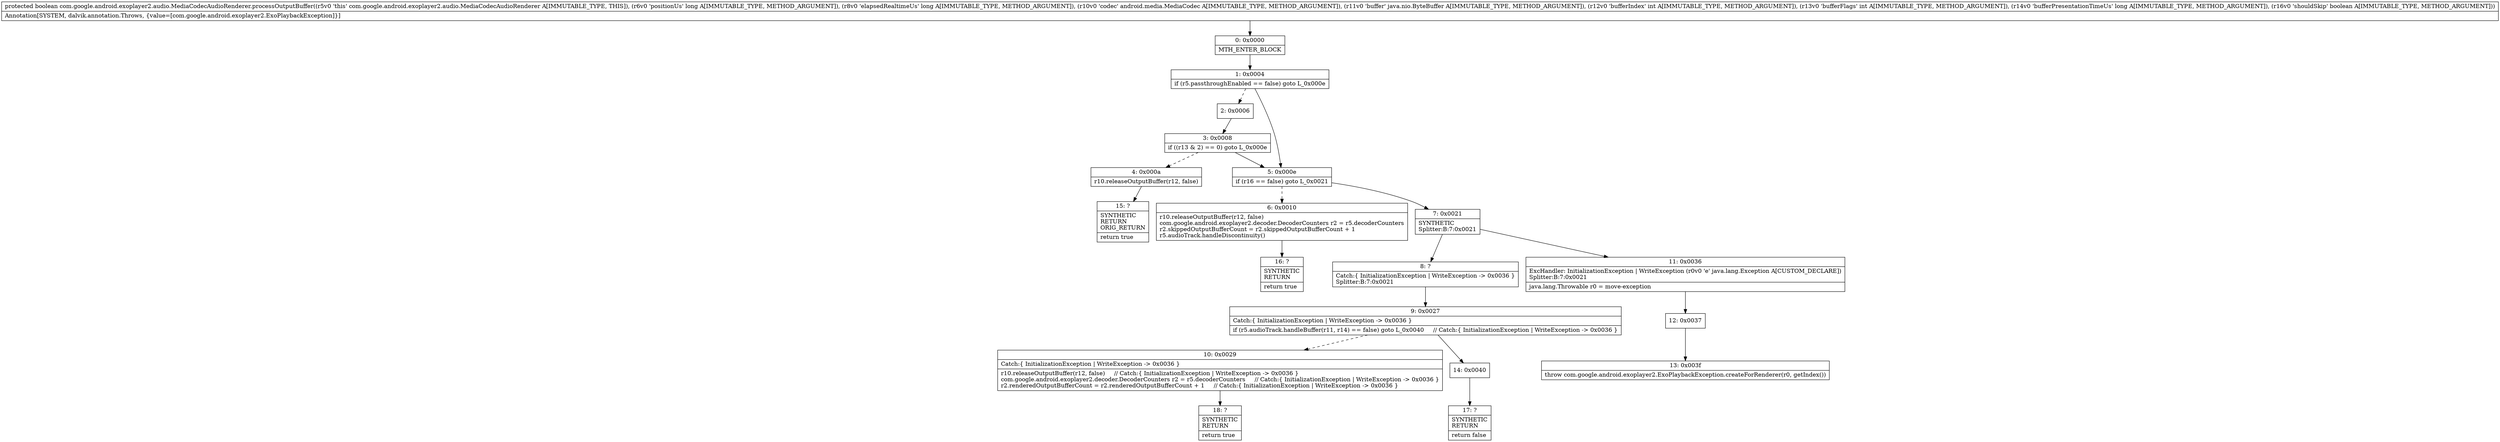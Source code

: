 digraph "CFG forcom.google.android.exoplayer2.audio.MediaCodecAudioRenderer.processOutputBuffer(JJLandroid\/media\/MediaCodec;Ljava\/nio\/ByteBuffer;IIJZ)Z" {
Node_0 [shape=record,label="{0\:\ 0x0000|MTH_ENTER_BLOCK\l}"];
Node_1 [shape=record,label="{1\:\ 0x0004|if (r5.passthroughEnabled == false) goto L_0x000e\l}"];
Node_2 [shape=record,label="{2\:\ 0x0006}"];
Node_3 [shape=record,label="{3\:\ 0x0008|if ((r13 & 2) == 0) goto L_0x000e\l}"];
Node_4 [shape=record,label="{4\:\ 0x000a|r10.releaseOutputBuffer(r12, false)\l}"];
Node_5 [shape=record,label="{5\:\ 0x000e|if (r16 == false) goto L_0x0021\l}"];
Node_6 [shape=record,label="{6\:\ 0x0010|r10.releaseOutputBuffer(r12, false)\lcom.google.android.exoplayer2.decoder.DecoderCounters r2 = r5.decoderCounters\lr2.skippedOutputBufferCount = r2.skippedOutputBufferCount + 1\lr5.audioTrack.handleDiscontinuity()\l}"];
Node_7 [shape=record,label="{7\:\ 0x0021|SYNTHETIC\lSplitter:B:7:0x0021\l}"];
Node_8 [shape=record,label="{8\:\ ?|Catch:\{ InitializationException \| WriteException \-\> 0x0036 \}\lSplitter:B:7:0x0021\l}"];
Node_9 [shape=record,label="{9\:\ 0x0027|Catch:\{ InitializationException \| WriteException \-\> 0x0036 \}\l|if (r5.audioTrack.handleBuffer(r11, r14) == false) goto L_0x0040     \/\/ Catch:\{ InitializationException \| WriteException \-\> 0x0036 \}\l}"];
Node_10 [shape=record,label="{10\:\ 0x0029|Catch:\{ InitializationException \| WriteException \-\> 0x0036 \}\l|r10.releaseOutputBuffer(r12, false)     \/\/ Catch:\{ InitializationException \| WriteException \-\> 0x0036 \}\lcom.google.android.exoplayer2.decoder.DecoderCounters r2 = r5.decoderCounters     \/\/ Catch:\{ InitializationException \| WriteException \-\> 0x0036 \}\lr2.renderedOutputBufferCount = r2.renderedOutputBufferCount + 1     \/\/ Catch:\{ InitializationException \| WriteException \-\> 0x0036 \}\l}"];
Node_11 [shape=record,label="{11\:\ 0x0036|ExcHandler: InitializationException \| WriteException (r0v0 'e' java.lang.Exception A[CUSTOM_DECLARE])\lSplitter:B:7:0x0021\l|java.lang.Throwable r0 = move\-exception\l}"];
Node_12 [shape=record,label="{12\:\ 0x0037}"];
Node_13 [shape=record,label="{13\:\ 0x003f|throw com.google.android.exoplayer2.ExoPlaybackException.createForRenderer(r0, getIndex())\l}"];
Node_14 [shape=record,label="{14\:\ 0x0040}"];
Node_15 [shape=record,label="{15\:\ ?|SYNTHETIC\lRETURN\lORIG_RETURN\l|return true\l}"];
Node_16 [shape=record,label="{16\:\ ?|SYNTHETIC\lRETURN\l|return true\l}"];
Node_17 [shape=record,label="{17\:\ ?|SYNTHETIC\lRETURN\l|return false\l}"];
Node_18 [shape=record,label="{18\:\ ?|SYNTHETIC\lRETURN\l|return true\l}"];
MethodNode[shape=record,label="{protected boolean com.google.android.exoplayer2.audio.MediaCodecAudioRenderer.processOutputBuffer((r5v0 'this' com.google.android.exoplayer2.audio.MediaCodecAudioRenderer A[IMMUTABLE_TYPE, THIS]), (r6v0 'positionUs' long A[IMMUTABLE_TYPE, METHOD_ARGUMENT]), (r8v0 'elapsedRealtimeUs' long A[IMMUTABLE_TYPE, METHOD_ARGUMENT]), (r10v0 'codec' android.media.MediaCodec A[IMMUTABLE_TYPE, METHOD_ARGUMENT]), (r11v0 'buffer' java.nio.ByteBuffer A[IMMUTABLE_TYPE, METHOD_ARGUMENT]), (r12v0 'bufferIndex' int A[IMMUTABLE_TYPE, METHOD_ARGUMENT]), (r13v0 'bufferFlags' int A[IMMUTABLE_TYPE, METHOD_ARGUMENT]), (r14v0 'bufferPresentationTimeUs' long A[IMMUTABLE_TYPE, METHOD_ARGUMENT]), (r16v0 'shouldSkip' boolean A[IMMUTABLE_TYPE, METHOD_ARGUMENT]))  | Annotation[SYSTEM, dalvik.annotation.Throws, \{value=[com.google.android.exoplayer2.ExoPlaybackException]\}]\l}"];
MethodNode -> Node_0;
Node_0 -> Node_1;
Node_1 -> Node_2[style=dashed];
Node_1 -> Node_5;
Node_2 -> Node_3;
Node_3 -> Node_4[style=dashed];
Node_3 -> Node_5;
Node_4 -> Node_15;
Node_5 -> Node_6[style=dashed];
Node_5 -> Node_7;
Node_6 -> Node_16;
Node_7 -> Node_8;
Node_7 -> Node_11;
Node_8 -> Node_9;
Node_9 -> Node_10[style=dashed];
Node_9 -> Node_14;
Node_10 -> Node_18;
Node_11 -> Node_12;
Node_12 -> Node_13;
Node_14 -> Node_17;
}

